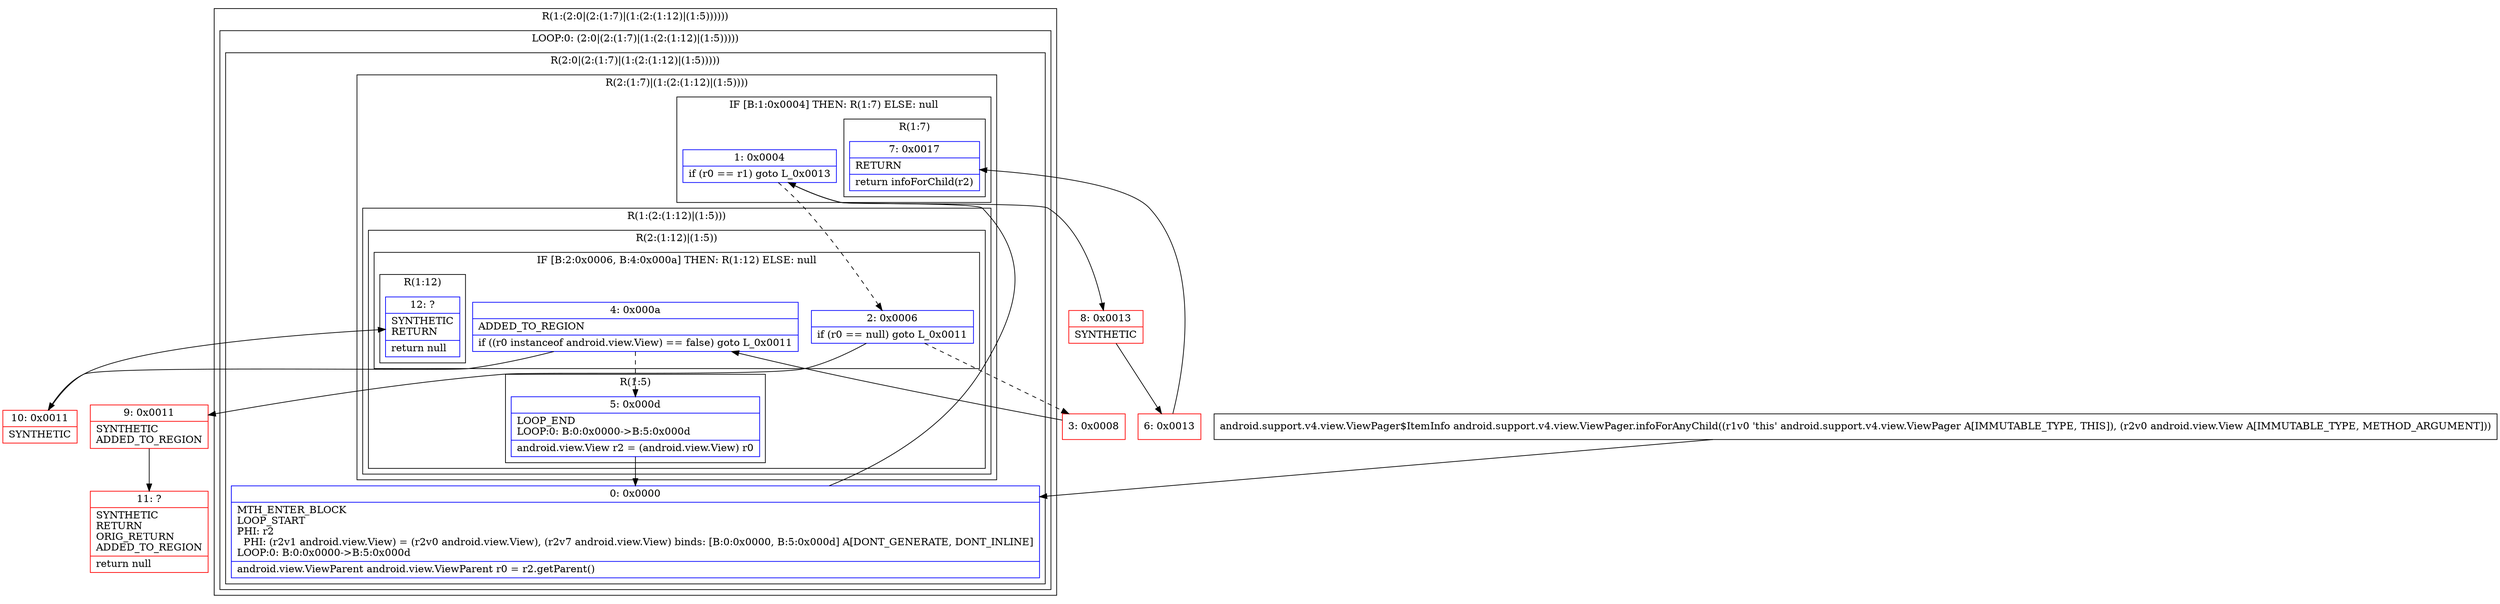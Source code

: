 digraph "CFG forandroid.support.v4.view.ViewPager.infoForAnyChild(Landroid\/view\/View;)Landroid\/support\/v4\/view\/ViewPager$ItemInfo;" {
subgraph cluster_Region_66627085 {
label = "R(1:(2:0|(2:(1:7)|(1:(2:(1:12)|(1:5))))))";
node [shape=record,color=blue];
subgraph cluster_LoopRegion_1017332474 {
label = "LOOP:0: (2:0|(2:(1:7)|(1:(2:(1:12)|(1:5)))))";
node [shape=record,color=blue];
subgraph cluster_Region_1608973269 {
label = "R(2:0|(2:(1:7)|(1:(2:(1:12)|(1:5)))))";
node [shape=record,color=blue];
Node_0 [shape=record,label="{0\:\ 0x0000|MTH_ENTER_BLOCK\lLOOP_START\lPHI: r2 \l  PHI: (r2v1 android.view.View) = (r2v0 android.view.View), (r2v7 android.view.View) binds: [B:0:0x0000, B:5:0x000d] A[DONT_GENERATE, DONT_INLINE]\lLOOP:0: B:0:0x0000\-\>B:5:0x000d\l|android.view.ViewParent android.view.ViewParent r0 = r2.getParent()\l}"];
subgraph cluster_Region_845938518 {
label = "R(2:(1:7)|(1:(2:(1:12)|(1:5))))";
node [shape=record,color=blue];
subgraph cluster_IfRegion_1126285610 {
label = "IF [B:1:0x0004] THEN: R(1:7) ELSE: null";
node [shape=record,color=blue];
Node_1 [shape=record,label="{1\:\ 0x0004|if (r0 == r1) goto L_0x0013\l}"];
subgraph cluster_Region_1982403767 {
label = "R(1:7)";
node [shape=record,color=blue];
Node_7 [shape=record,label="{7\:\ 0x0017|RETURN\l|return infoForChild(r2)\l}"];
}
}
subgraph cluster_Region_807869617 {
label = "R(1:(2:(1:12)|(1:5)))";
node [shape=record,color=blue];
subgraph cluster_Region_380972253 {
label = "R(2:(1:12)|(1:5))";
node [shape=record,color=blue];
subgraph cluster_IfRegion_1088611676 {
label = "IF [B:2:0x0006, B:4:0x000a] THEN: R(1:12) ELSE: null";
node [shape=record,color=blue];
Node_2 [shape=record,label="{2\:\ 0x0006|if (r0 == null) goto L_0x0011\l}"];
Node_4 [shape=record,label="{4\:\ 0x000a|ADDED_TO_REGION\l|if ((r0 instanceof android.view.View) == false) goto L_0x0011\l}"];
subgraph cluster_Region_2068439058 {
label = "R(1:12)";
node [shape=record,color=blue];
Node_12 [shape=record,label="{12\:\ ?|SYNTHETIC\lRETURN\l|return null\l}"];
}
}
subgraph cluster_Region_975505209 {
label = "R(1:5)";
node [shape=record,color=blue];
Node_5 [shape=record,label="{5\:\ 0x000d|LOOP_END\lLOOP:0: B:0:0x0000\-\>B:5:0x000d\l|android.view.View r2 = (android.view.View) r0\l}"];
}
}
}
}
}
}
}
Node_3 [shape=record,color=red,label="{3\:\ 0x0008}"];
Node_6 [shape=record,color=red,label="{6\:\ 0x0013}"];
Node_8 [shape=record,color=red,label="{8\:\ 0x0013|SYNTHETIC\l}"];
Node_9 [shape=record,color=red,label="{9\:\ 0x0011|SYNTHETIC\lADDED_TO_REGION\l}"];
Node_10 [shape=record,color=red,label="{10\:\ 0x0011|SYNTHETIC\l}"];
Node_11 [shape=record,color=red,label="{11\:\ ?|SYNTHETIC\lRETURN\lORIG_RETURN\lADDED_TO_REGION\l|return null\l}"];
MethodNode[shape=record,label="{android.support.v4.view.ViewPager$ItemInfo android.support.v4.view.ViewPager.infoForAnyChild((r1v0 'this' android.support.v4.view.ViewPager A[IMMUTABLE_TYPE, THIS]), (r2v0 android.view.View A[IMMUTABLE_TYPE, METHOD_ARGUMENT])) }"];
MethodNode -> Node_0;
Node_0 -> Node_1;
Node_1 -> Node_2[style=dashed];
Node_1 -> Node_8;
Node_2 -> Node_3[style=dashed];
Node_2 -> Node_9;
Node_4 -> Node_5[style=dashed];
Node_4 -> Node_10;
Node_5 -> Node_0;
Node_3 -> Node_4;
Node_6 -> Node_7;
Node_8 -> Node_6;
Node_9 -> Node_11;
Node_10 -> Node_12;
}

